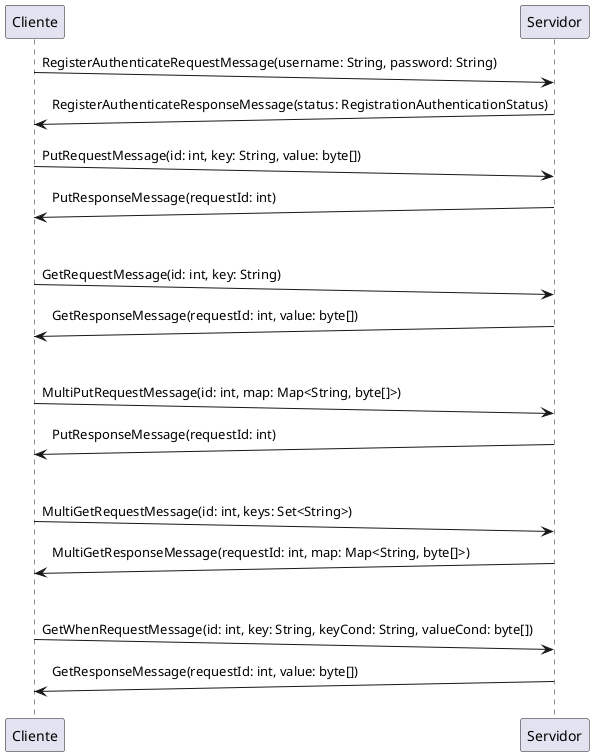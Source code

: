 @startuml
skinparam defaultFontName CMU Typewriter Text

Cliente  ->(10) Servidor: RegisterAuthenticateRequestMessage(username: String, password: String)
Servidor ->(10) Cliente:  RegisterAuthenticateResponseMessage(status: RegistrationAuthenticationStatus)

Cliente  ->(10) Servidor: PutRequestMessage(id: int, key: String, value: byte[])
Servidor ->(10) Cliente:  PutResponseMessage(requestId: int)

|||

Cliente  ->(10) Servidor: GetRequestMessage(id: int, key: String)
Servidor ->(10) Cliente:  GetResponseMessage(requestId: int, value: byte[])

|||

Cliente  ->(10) Servidor: MultiPutRequestMessage(id: int, map: Map<String, byte[]>)
Servidor ->(10) Cliente:  PutResponseMessage(requestId: int)

|||

Cliente  ->(10) Servidor: MultiGetRequestMessage(id: int, keys: Set<String>)
Servidor ->(10) Cliente:  MultiGetResponseMessage(requestId: int, map: Map<String, byte[]>)

|||

Cliente  ->(10) Servidor: GetWhenRequestMessage(id: int, key: String, keyCond: String, valueCond: byte[])
Servidor ->(10) Cliente:  GetResponseMessage(requestId: int, value: byte[])
@enduml
